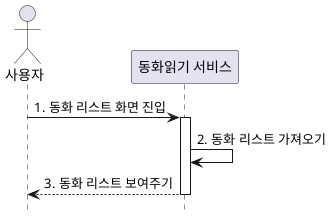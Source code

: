 @startuml lv1_us01
/'
동화 리스트 표시하기
SVR1 동화 리스트 제공
CLI1 동화 리스트 표시
CLI6 동화 목록 화면
CLI7 동화 목록 아이템 항목
'/
hide footbox

actor 사용자 as usr
participant "동화읽기 서비스" as srv

usr -> srv : 1. 동화 리스트 화면 진입
activate srv
srv -> srv : 2. 동화 리스트 가져오기
srv --> usr : 3. 동화 리스트 보여주기
deactivate srv

@enduml